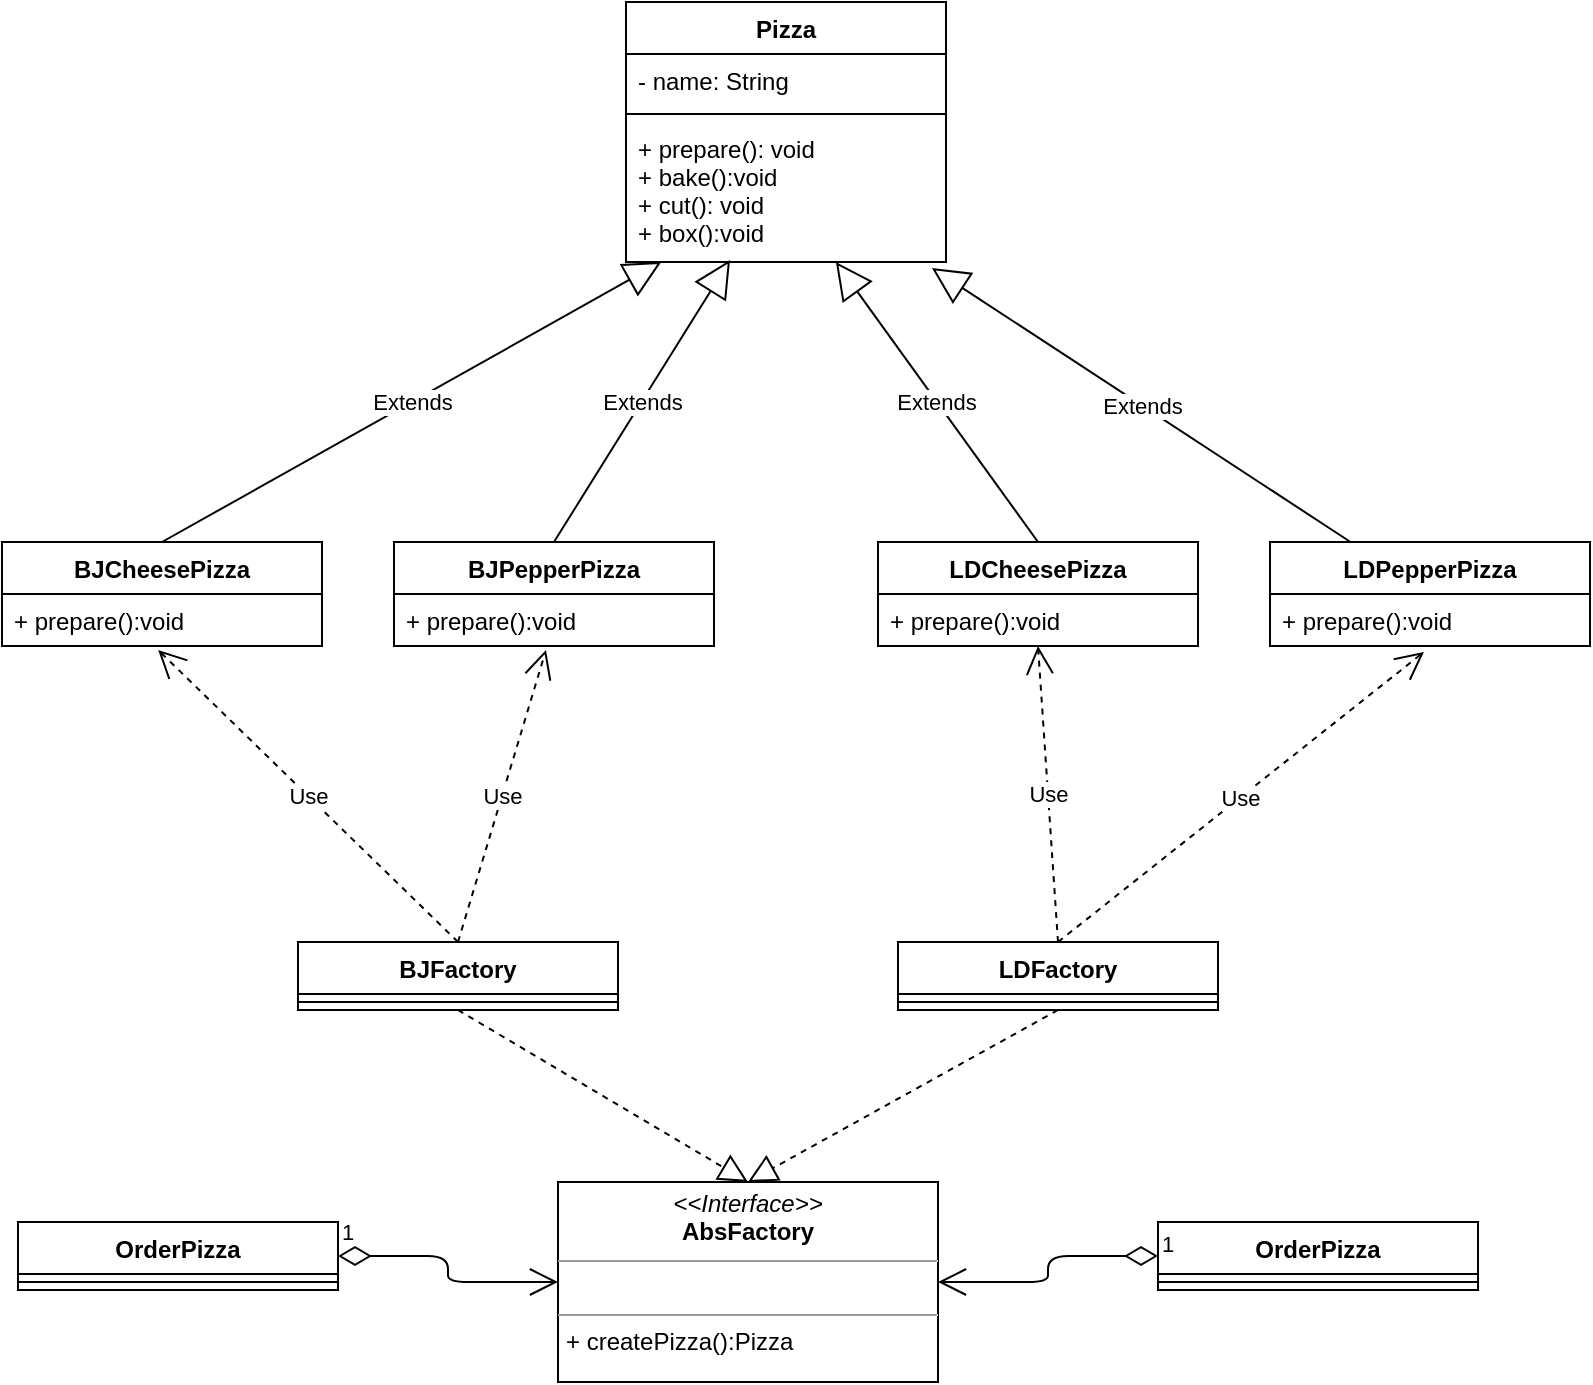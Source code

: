<mxfile>
    <diagram id="3xJdofyc-UI9dtWfCPDR" name="第 1 页">
        <mxGraphModel dx="1091" dy="790" grid="1" gridSize="10" guides="1" tooltips="1" connect="1" arrows="1" fold="1" page="1" pageScale="1" pageWidth="827" pageHeight="1169" math="0" shadow="0">
            <root>
                <mxCell id="0"/>
                <mxCell id="1" parent="0"/>
                <mxCell id="2" value="Pizza" style="swimlane;fontStyle=1;align=center;verticalAlign=top;childLayout=stackLayout;horizontal=1;startSize=26;horizontalStack=0;resizeParent=1;resizeParentMax=0;resizeLast=0;collapsible=1;marginBottom=0;" vertex="1" parent="1">
                    <mxGeometry x="324" y="40" width="160" height="130" as="geometry">
                        <mxRectangle x="320" y="190" width="60" height="26" as="alternateBounds"/>
                    </mxGeometry>
                </mxCell>
                <object label="- name: String" id="3">
                    <mxCell style="text;strokeColor=none;fillColor=none;align=left;verticalAlign=top;spacingLeft=4;spacingRight=4;overflow=hidden;rotatable=0;points=[[0,0.5],[1,0.5]];portConstraint=eastwest;" vertex="1" parent="2">
                        <mxGeometry y="26" width="160" height="26" as="geometry"/>
                    </mxCell>
                </object>
                <mxCell id="4" value="" style="line;strokeWidth=1;fillColor=none;align=left;verticalAlign=middle;spacingTop=-1;spacingLeft=3;spacingRight=3;rotatable=0;labelPosition=right;points=[];portConstraint=eastwest;" vertex="1" parent="2">
                    <mxGeometry y="52" width="160" height="8" as="geometry"/>
                </mxCell>
                <mxCell id="5" value="+ prepare(): void&#10;+ bake():void&#10;+ cut(): void&#10;+ box():void" style="text;strokeColor=none;fillColor=none;align=left;verticalAlign=top;spacingLeft=4;spacingRight=4;overflow=hidden;rotatable=0;points=[[0,0.5],[1,0.5]];portConstraint=eastwest;" vertex="1" parent="2">
                    <mxGeometry y="60" width="160" height="70" as="geometry"/>
                </mxCell>
                <mxCell id="6" value="BJCheesePizza" style="swimlane;fontStyle=1;align=center;verticalAlign=top;childLayout=stackLayout;horizontal=1;startSize=26;horizontalStack=0;resizeParent=1;resizeParentMax=0;resizeLast=0;collapsible=1;marginBottom=0;" vertex="1" parent="1">
                    <mxGeometry x="12" y="310" width="160" height="52" as="geometry"/>
                </mxCell>
                <mxCell id="7" value="+ prepare():void" style="text;strokeColor=none;fillColor=none;align=left;verticalAlign=top;spacingLeft=4;spacingRight=4;overflow=hidden;rotatable=0;points=[[0,0.5],[1,0.5]];portConstraint=eastwest;" vertex="1" parent="6">
                    <mxGeometry y="26" width="160" height="26" as="geometry"/>
                </mxCell>
                <mxCell id="8" value="Extends" style="endArrow=block;endSize=16;endFill=0;html=1;exitX=0.5;exitY=0;exitDx=0;exitDy=0;" edge="1" parent="1" source="6" target="5">
                    <mxGeometry width="160" relative="1" as="geometry">
                        <mxPoint x="194" y="520" as="sourcePoint"/>
                        <mxPoint x="354" y="520" as="targetPoint"/>
                    </mxGeometry>
                </mxCell>
                <mxCell id="9" value="BJPepperPizza" style="swimlane;fontStyle=1;align=center;verticalAlign=top;childLayout=stackLayout;horizontal=1;startSize=26;horizontalStack=0;resizeParent=1;resizeParentMax=0;resizeLast=0;collapsible=1;marginBottom=0;" vertex="1" parent="1">
                    <mxGeometry x="208" y="310" width="160" height="52" as="geometry"/>
                </mxCell>
                <mxCell id="10" value="+ prepare():void" style="text;strokeColor=none;fillColor=none;align=left;verticalAlign=top;spacingLeft=4;spacingRight=4;overflow=hidden;rotatable=0;points=[[0,0.5],[1,0.5]];portConstraint=eastwest;" vertex="1" parent="9">
                    <mxGeometry y="26" width="160" height="26" as="geometry"/>
                </mxCell>
                <mxCell id="11" value="Extends" style="endArrow=block;endSize=16;endFill=0;html=1;exitX=0.5;exitY=0;exitDx=0;exitDy=0;entryX=0.325;entryY=0.986;entryDx=0;entryDy=0;entryPerimeter=0;" edge="1" parent="1" source="9" target="5">
                    <mxGeometry width="160" relative="1" as="geometry">
                        <mxPoint x="264" y="320" as="sourcePoint"/>
                        <mxPoint x="466.703" y="170" as="targetPoint"/>
                    </mxGeometry>
                </mxCell>
                <mxCell id="12" value="OrderPizza" style="swimlane;fontStyle=1;align=center;verticalAlign=top;childLayout=stackLayout;horizontal=1;startSize=26;horizontalStack=0;resizeParent=1;resizeParentMax=0;resizeLast=0;collapsible=1;marginBottom=0;" vertex="1" parent="1">
                    <mxGeometry x="20" y="650" width="160" height="34" as="geometry"/>
                </mxCell>
                <mxCell id="13" value="" style="line;strokeWidth=1;fillColor=none;align=left;verticalAlign=middle;spacingTop=-1;spacingLeft=3;spacingRight=3;rotatable=0;labelPosition=right;points=[];portConstraint=eastwest;" vertex="1" parent="12">
                    <mxGeometry y="26" width="160" height="8" as="geometry"/>
                </mxCell>
                <mxCell id="15" value="LDCheesePizza" style="swimlane;fontStyle=1;align=center;verticalAlign=top;childLayout=stackLayout;horizontal=1;startSize=26;horizontalStack=0;resizeParent=1;resizeParentMax=0;resizeLast=0;collapsible=1;marginBottom=0;" vertex="1" parent="1">
                    <mxGeometry x="450" y="310" width="160" height="52" as="geometry"/>
                </mxCell>
                <mxCell id="16" value="+ prepare():void" style="text;strokeColor=none;fillColor=none;align=left;verticalAlign=top;spacingLeft=4;spacingRight=4;overflow=hidden;rotatable=0;points=[[0,0.5],[1,0.5]];portConstraint=eastwest;" vertex="1" parent="15">
                    <mxGeometry y="26" width="160" height="26" as="geometry"/>
                </mxCell>
                <mxCell id="17" value="LDPepperPizza" style="swimlane;fontStyle=1;align=center;verticalAlign=top;childLayout=stackLayout;horizontal=1;startSize=26;horizontalStack=0;resizeParent=1;resizeParentMax=0;resizeLast=0;collapsible=1;marginBottom=0;" vertex="1" parent="1">
                    <mxGeometry x="646" y="310" width="160" height="52" as="geometry"/>
                </mxCell>
                <mxCell id="18" value="+ prepare():void" style="text;strokeColor=none;fillColor=none;align=left;verticalAlign=top;spacingLeft=4;spacingRight=4;overflow=hidden;rotatable=0;points=[[0,0.5],[1,0.5]];portConstraint=eastwest;" vertex="1" parent="17">
                    <mxGeometry y="26" width="160" height="26" as="geometry"/>
                </mxCell>
                <mxCell id="19" value="Extends" style="endArrow=block;endSize=16;endFill=0;html=1;exitX=0.5;exitY=0;exitDx=0;exitDy=0;entryX=0.656;entryY=1;entryDx=0;entryDy=0;entryPerimeter=0;" edge="1" parent="1" source="15" target="5">
                    <mxGeometry width="160" relative="1" as="geometry">
                        <mxPoint x="298" y="320" as="sourcePoint"/>
                        <mxPoint x="381.04" y="186.02" as="targetPoint"/>
                    </mxGeometry>
                </mxCell>
                <mxCell id="20" value="Extends" style="endArrow=block;endSize=16;endFill=0;html=1;entryX=0.956;entryY=1.043;entryDx=0;entryDy=0;entryPerimeter=0;" edge="1" parent="1" source="17" target="5">
                    <mxGeometry width="160" relative="1" as="geometry">
                        <mxPoint x="308" y="330" as="sourcePoint"/>
                        <mxPoint x="391.04" y="196.02" as="targetPoint"/>
                    </mxGeometry>
                </mxCell>
                <mxCell id="21" value="LDFactory" style="swimlane;fontStyle=1;align=center;verticalAlign=top;childLayout=stackLayout;horizontal=1;startSize=26;horizontalStack=0;resizeParent=1;resizeParentMax=0;resizeLast=0;collapsible=1;marginBottom=0;" vertex="1" parent="1">
                    <mxGeometry x="460" y="510" width="160" height="34" as="geometry"/>
                </mxCell>
                <mxCell id="22" value="" style="line;strokeWidth=1;fillColor=none;align=left;verticalAlign=middle;spacingTop=-1;spacingLeft=3;spacingRight=3;rotatable=0;labelPosition=right;points=[];portConstraint=eastwest;" vertex="1" parent="21">
                    <mxGeometry y="26" width="160" height="8" as="geometry"/>
                </mxCell>
                <mxCell id="23" value="BJFactory" style="swimlane;fontStyle=1;align=center;verticalAlign=top;childLayout=stackLayout;horizontal=1;startSize=26;horizontalStack=0;resizeParent=1;resizeParentMax=0;resizeLast=0;collapsible=1;marginBottom=0;" vertex="1" parent="1">
                    <mxGeometry x="160" y="510" width="160" height="34" as="geometry"/>
                </mxCell>
                <mxCell id="24" value="Use" style="endArrow=open;endSize=12;dashed=1;html=1;entryX=0.488;entryY=1.077;entryDx=0;entryDy=0;entryPerimeter=0;" edge="1" parent="23" target="7">
                    <mxGeometry width="160" relative="1" as="geometry">
                        <mxPoint x="80" as="sourcePoint"/>
                        <mxPoint x="240" as="targetPoint"/>
                    </mxGeometry>
                </mxCell>
                <mxCell id="25" value="" style="line;strokeWidth=1;fillColor=none;align=left;verticalAlign=middle;spacingTop=-1;spacingLeft=3;spacingRight=3;rotatable=0;labelPosition=right;points=[];portConstraint=eastwest;" vertex="1" parent="23">
                    <mxGeometry y="26" width="160" height="8" as="geometry"/>
                </mxCell>
                <mxCell id="28" value="Use" style="endArrow=open;endSize=12;dashed=1;html=1;entryX=0.488;entryY=1.077;entryDx=0;entryDy=0;entryPerimeter=0;exitX=0.5;exitY=0;exitDx=0;exitDy=0;" edge="1" parent="1" source="21">
                    <mxGeometry width="160" relative="1" as="geometry">
                        <mxPoint x="679.92" y="508" as="sourcePoint"/>
                        <mxPoint x="530" y="362.002" as="targetPoint"/>
                    </mxGeometry>
                </mxCell>
                <mxCell id="29" value="Use" style="endArrow=open;endSize=12;dashed=1;html=1;entryX=0.481;entryY=1.115;entryDx=0;entryDy=0;entryPerimeter=0;exitX=0.5;exitY=0;exitDx=0;exitDy=0;" edge="1" parent="1" source="21" target="18">
                    <mxGeometry width="160" relative="1" as="geometry">
                        <mxPoint x="550" y="520" as="sourcePoint"/>
                        <mxPoint x="540" y="372.002" as="targetPoint"/>
                    </mxGeometry>
                </mxCell>
                <mxCell id="30" value="Use" style="endArrow=open;endSize=12;dashed=1;html=1;exitX=0.5;exitY=0;exitDx=0;exitDy=0;entryX=0.475;entryY=1.077;entryDx=0;entryDy=0;entryPerimeter=0;" edge="1" parent="1" source="23" target="10">
                    <mxGeometry width="160" relative="1" as="geometry">
                        <mxPoint x="550" y="520" as="sourcePoint"/>
                        <mxPoint x="300" y="410" as="targetPoint"/>
                    </mxGeometry>
                </mxCell>
                <mxCell id="32" value="&lt;p style=&quot;margin: 0px ; margin-top: 4px ; text-align: center&quot;&gt;&lt;i&gt;&amp;lt;&amp;lt;Interface&amp;gt;&amp;gt;&lt;/i&gt;&lt;br&gt;&lt;b&gt;AbsFactory&lt;/b&gt;&lt;/p&gt;&lt;hr size=&quot;1&quot;&gt;&lt;p style=&quot;margin: 0px ; margin-left: 4px&quot;&gt;&lt;br&gt;&lt;/p&gt;&lt;hr size=&quot;1&quot;&gt;&lt;p style=&quot;margin: 0px ; margin-left: 4px&quot;&gt;+ createPizza():Pizza&lt;br&gt;&lt;/p&gt;" style="verticalAlign=top;align=left;overflow=fill;fontSize=12;fontFamily=Helvetica;html=1;" vertex="1" parent="1">
                    <mxGeometry x="290" y="630" width="190" height="100" as="geometry"/>
                </mxCell>
                <mxCell id="33" value="" style="endArrow=block;dashed=1;endFill=0;endSize=12;html=1;entryX=0.5;entryY=0;entryDx=0;entryDy=0;exitX=0.5;exitY=1;exitDx=0;exitDy=0;" edge="1" parent="1" source="23" target="32">
                    <mxGeometry width="160" relative="1" as="geometry">
                        <mxPoint x="240" y="560" as="sourcePoint"/>
                        <mxPoint x="400" y="540" as="targetPoint"/>
                    </mxGeometry>
                </mxCell>
                <mxCell id="34" value="" style="endArrow=block;dashed=1;endFill=0;endSize=12;html=1;exitX=0.5;exitY=1;exitDx=0;exitDy=0;entryX=0.5;entryY=0;entryDx=0;entryDy=0;" edge="1" parent="1" source="21" target="32">
                    <mxGeometry width="160" relative="1" as="geometry">
                        <mxPoint x="620" y="620" as="sourcePoint"/>
                        <mxPoint x="780" y="620" as="targetPoint"/>
                    </mxGeometry>
                </mxCell>
                <mxCell id="35" value="1" style="endArrow=open;html=1;endSize=12;startArrow=diamondThin;startSize=14;startFill=0;edgeStyle=orthogonalEdgeStyle;align=left;verticalAlign=bottom;exitX=1;exitY=0.5;exitDx=0;exitDy=0;entryX=0;entryY=0.5;entryDx=0;entryDy=0;" edge="1" parent="1" source="12" target="32">
                    <mxGeometry x="-1" y="3" relative="1" as="geometry">
                        <mxPoint x="70" y="750" as="sourcePoint"/>
                        <mxPoint x="230" y="750" as="targetPoint"/>
                    </mxGeometry>
                </mxCell>
                <mxCell id="36" value="OrderPizza" style="swimlane;fontStyle=1;align=center;verticalAlign=top;childLayout=stackLayout;horizontal=1;startSize=26;horizontalStack=0;resizeParent=1;resizeParentMax=0;resizeLast=0;collapsible=1;marginBottom=0;" vertex="1" parent="1">
                    <mxGeometry x="590" y="650" width="160" height="34" as="geometry"/>
                </mxCell>
                <mxCell id="37" value="" style="line;strokeWidth=1;fillColor=none;align=left;verticalAlign=middle;spacingTop=-1;spacingLeft=3;spacingRight=3;rotatable=0;labelPosition=right;points=[];portConstraint=eastwest;" vertex="1" parent="36">
                    <mxGeometry y="26" width="160" height="8" as="geometry"/>
                </mxCell>
                <mxCell id="38" value="1" style="endArrow=open;html=1;endSize=12;startArrow=diamondThin;startSize=14;startFill=0;edgeStyle=orthogonalEdgeStyle;align=left;verticalAlign=bottom;exitX=0;exitY=0.5;exitDx=0;exitDy=0;entryX=1;entryY=0.5;entryDx=0;entryDy=0;" edge="1" parent="1" source="36" target="32">
                    <mxGeometry x="-1" y="3" relative="1" as="geometry">
                        <mxPoint x="670" y="740" as="sourcePoint"/>
                        <mxPoint x="830" y="740" as="targetPoint"/>
                    </mxGeometry>
                </mxCell>
            </root>
        </mxGraphModel>
    </diagram>
</mxfile>